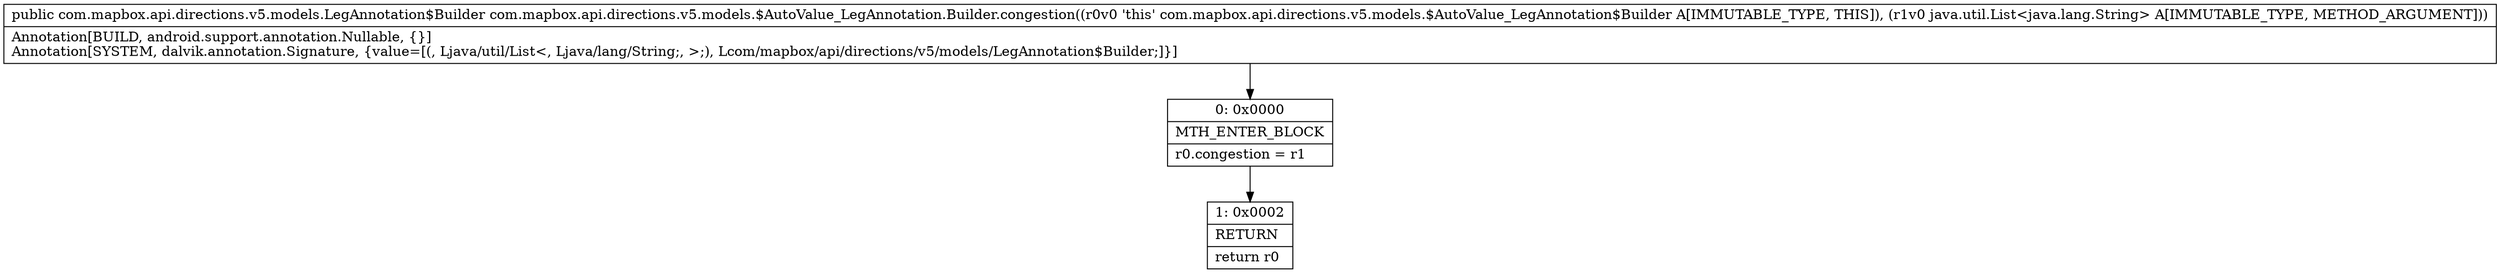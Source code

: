 digraph "CFG forcom.mapbox.api.directions.v5.models.$AutoValue_LegAnnotation.Builder.congestion(Ljava\/util\/List;)Lcom\/mapbox\/api\/directions\/v5\/models\/LegAnnotation$Builder;" {
Node_0 [shape=record,label="{0\:\ 0x0000|MTH_ENTER_BLOCK\l|r0.congestion = r1\l}"];
Node_1 [shape=record,label="{1\:\ 0x0002|RETURN\l|return r0\l}"];
MethodNode[shape=record,label="{public com.mapbox.api.directions.v5.models.LegAnnotation$Builder com.mapbox.api.directions.v5.models.$AutoValue_LegAnnotation.Builder.congestion((r0v0 'this' com.mapbox.api.directions.v5.models.$AutoValue_LegAnnotation$Builder A[IMMUTABLE_TYPE, THIS]), (r1v0 java.util.List\<java.lang.String\> A[IMMUTABLE_TYPE, METHOD_ARGUMENT]))  | Annotation[BUILD, android.support.annotation.Nullable, \{\}]\lAnnotation[SYSTEM, dalvik.annotation.Signature, \{value=[(, Ljava\/util\/List\<, Ljava\/lang\/String;, \>;), Lcom\/mapbox\/api\/directions\/v5\/models\/LegAnnotation$Builder;]\}]\l}"];
MethodNode -> Node_0;
Node_0 -> Node_1;
}

